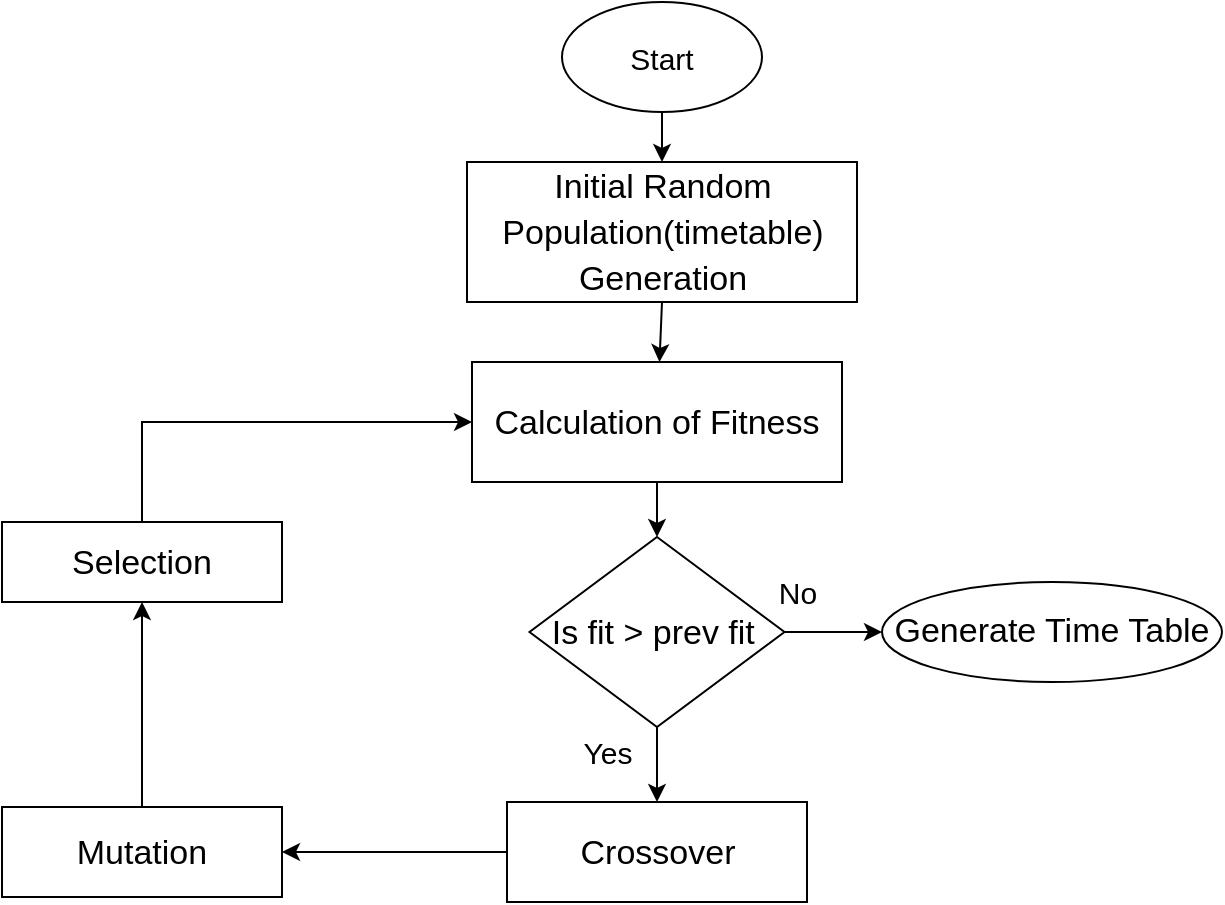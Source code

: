 <mxfile version="20.4.0" type="device"><diagram id="OKt4SNBmMrr-NTOvda7A" name="Page-1"><mxGraphModel dx="868" dy="450" grid="1" gridSize="10" guides="1" tooltips="1" connect="1" arrows="1" fold="1" page="1" pageScale="1" pageWidth="1100" pageHeight="1700" math="0" shadow="0"><root><mxCell id="0"/><mxCell id="1" parent="0"/><mxCell id="EZpeOJiI_bhG1Sc6SB0m-1" value="&lt;font style=&quot;font-size: 15px;&quot;&gt;Start&lt;/font&gt;" style="ellipse;whiteSpace=wrap;html=1;" vertex="1" parent="1"><mxGeometry x="390" y="10" width="100" height="55" as="geometry"/></mxCell><mxCell id="EZpeOJiI_bhG1Sc6SB0m-2" value="&lt;font style=&quot;font-size: 17px;&quot;&gt;Initial Random Population(timetable) Generation&lt;/font&gt;" style="rounded=0;whiteSpace=wrap;html=1;fontSize=19;" vertex="1" parent="1"><mxGeometry x="342.5" y="90" width="195" height="70" as="geometry"/></mxCell><mxCell id="EZpeOJiI_bhG1Sc6SB0m-3" value="&lt;font style=&quot;font-size: 17px;&quot;&gt;Calculation of Fitness&lt;/font&gt;" style="rounded=0;whiteSpace=wrap;html=1;fontSize=19;" vertex="1" parent="1"><mxGeometry x="345" y="190" width="185" height="60" as="geometry"/></mxCell><mxCell id="EZpeOJiI_bhG1Sc6SB0m-4" value="&lt;font style=&quot;font-size: 17px;&quot;&gt;Is fit &amp;gt; prev fit&amp;nbsp;&lt;/font&gt;" style="rhombus;whiteSpace=wrap;html=1;fontSize=19;" vertex="1" parent="1"><mxGeometry x="373.75" y="277.5" width="127.5" height="95" as="geometry"/></mxCell><mxCell id="EZpeOJiI_bhG1Sc6SB0m-5" value="&lt;font style=&quot;font-size: 17px;&quot;&gt;Crossover&lt;/font&gt;" style="rounded=0;whiteSpace=wrap;html=1;fontSize=19;" vertex="1" parent="1"><mxGeometry x="362.5" y="410" width="150" height="50" as="geometry"/></mxCell><mxCell id="EZpeOJiI_bhG1Sc6SB0m-6" value="&lt;font style=&quot;font-size: 17px;&quot;&gt;Mutation&lt;/font&gt;" style="rounded=0;whiteSpace=wrap;html=1;fontSize=19;" vertex="1" parent="1"><mxGeometry x="110" y="412.5" width="140" height="45" as="geometry"/></mxCell><mxCell id="EZpeOJiI_bhG1Sc6SB0m-7" value="&lt;font style=&quot;font-size: 17px;&quot;&gt;Selection&lt;/font&gt;" style="rounded=0;whiteSpace=wrap;html=1;fontSize=19;" vertex="1" parent="1"><mxGeometry x="110" y="270" width="140" height="40" as="geometry"/></mxCell><mxCell id="EZpeOJiI_bhG1Sc6SB0m-8" value="&lt;font style=&quot;font-size: 17px;&quot;&gt;Generate Time Table&lt;/font&gt;" style="ellipse;whiteSpace=wrap;html=1;" vertex="1" parent="1"><mxGeometry x="550" y="300" width="170" height="50" as="geometry"/></mxCell><mxCell id="EZpeOJiI_bhG1Sc6SB0m-9" value="" style="endArrow=classic;html=1;rounded=0;fontSize=19;exitX=0.5;exitY=1;exitDx=0;exitDy=0;entryX=0.5;entryY=0;entryDx=0;entryDy=0;" edge="1" parent="1" source="EZpeOJiI_bhG1Sc6SB0m-1" target="EZpeOJiI_bhG1Sc6SB0m-2"><mxGeometry width="50" height="50" relative="1" as="geometry"><mxPoint x="420" y="260" as="sourcePoint"/><mxPoint x="470" y="210" as="targetPoint"/></mxGeometry></mxCell><mxCell id="EZpeOJiI_bhG1Sc6SB0m-10" value="" style="endArrow=classic;html=1;rounded=0;fontSize=19;exitX=0.5;exitY=1;exitDx=0;exitDy=0;" edge="1" parent="1" source="EZpeOJiI_bhG1Sc6SB0m-2" target="EZpeOJiI_bhG1Sc6SB0m-3"><mxGeometry width="50" height="50" relative="1" as="geometry"><mxPoint x="420" y="260" as="sourcePoint"/><mxPoint x="470" y="210" as="targetPoint"/></mxGeometry></mxCell><mxCell id="EZpeOJiI_bhG1Sc6SB0m-11" value="" style="endArrow=classic;html=1;rounded=0;fontSize=19;exitX=0.5;exitY=1;exitDx=0;exitDy=0;entryX=0.5;entryY=0;entryDx=0;entryDy=0;" edge="1" parent="1" source="EZpeOJiI_bhG1Sc6SB0m-3" target="EZpeOJiI_bhG1Sc6SB0m-4"><mxGeometry width="50" height="50" relative="1" as="geometry"><mxPoint x="420" y="260" as="sourcePoint"/><mxPoint x="680" y="120" as="targetPoint"/></mxGeometry></mxCell><mxCell id="EZpeOJiI_bhG1Sc6SB0m-13" value="" style="endArrow=classic;html=1;rounded=0;fontSize=15;exitX=0.5;exitY=1;exitDx=0;exitDy=0;entryX=0.5;entryY=0;entryDx=0;entryDy=0;" edge="1" parent="1" source="EZpeOJiI_bhG1Sc6SB0m-4" target="EZpeOJiI_bhG1Sc6SB0m-5"><mxGeometry width="50" height="50" relative="1" as="geometry"><mxPoint x="400" y="460" as="sourcePoint"/><mxPoint x="450" y="410" as="targetPoint"/></mxGeometry></mxCell><mxCell id="EZpeOJiI_bhG1Sc6SB0m-14" value="" style="endArrow=classic;html=1;rounded=0;fontSize=15;exitX=0;exitY=0.5;exitDx=0;exitDy=0;entryX=1;entryY=0.5;entryDx=0;entryDy=0;" edge="1" parent="1" source="EZpeOJiI_bhG1Sc6SB0m-5" target="EZpeOJiI_bhG1Sc6SB0m-6"><mxGeometry width="50" height="50" relative="1" as="geometry"><mxPoint x="400" y="460" as="sourcePoint"/><mxPoint x="450" y="410" as="targetPoint"/></mxGeometry></mxCell><mxCell id="EZpeOJiI_bhG1Sc6SB0m-15" value="" style="endArrow=classic;html=1;rounded=0;fontSize=15;exitX=0.5;exitY=0;exitDx=0;exitDy=0;entryX=0.5;entryY=1;entryDx=0;entryDy=0;" edge="1" parent="1" source="EZpeOJiI_bhG1Sc6SB0m-6" target="EZpeOJiI_bhG1Sc6SB0m-7"><mxGeometry width="50" height="50" relative="1" as="geometry"><mxPoint x="400" y="460" as="sourcePoint"/><mxPoint x="450" y="410" as="targetPoint"/></mxGeometry></mxCell><mxCell id="EZpeOJiI_bhG1Sc6SB0m-16" value="" style="endArrow=classic;html=1;rounded=0;fontSize=15;exitX=0.5;exitY=0;exitDx=0;exitDy=0;entryX=0;entryY=0.5;entryDx=0;entryDy=0;" edge="1" parent="1" source="EZpeOJiI_bhG1Sc6SB0m-7" target="EZpeOJiI_bhG1Sc6SB0m-3"><mxGeometry width="50" height="50" relative="1" as="geometry"><mxPoint x="190" y="340" as="sourcePoint"/><mxPoint x="340" y="290" as="targetPoint"/><Array as="points"><mxPoint x="180" y="220"/></Array></mxGeometry></mxCell><mxCell id="EZpeOJiI_bhG1Sc6SB0m-17" value="" style="endArrow=classic;html=1;rounded=0;fontSize=15;exitX=1;exitY=0.5;exitDx=0;exitDy=0;entryX=0;entryY=0.5;entryDx=0;entryDy=0;" edge="1" parent="1" source="EZpeOJiI_bhG1Sc6SB0m-4" target="EZpeOJiI_bhG1Sc6SB0m-8"><mxGeometry width="50" height="50" relative="1" as="geometry"><mxPoint x="400" y="360" as="sourcePoint"/><mxPoint x="450" y="310" as="targetPoint"/></mxGeometry></mxCell><mxCell id="EZpeOJiI_bhG1Sc6SB0m-19" value="Yes" style="text;html=1;strokeColor=none;fillColor=none;align=center;verticalAlign=middle;whiteSpace=wrap;rounded=0;fontSize=15;" vertex="1" parent="1"><mxGeometry x="382.5" y="370" width="60" height="30" as="geometry"/></mxCell><mxCell id="EZpeOJiI_bhG1Sc6SB0m-21" value="No" style="text;html=1;strokeColor=none;fillColor=none;align=center;verticalAlign=middle;whiteSpace=wrap;rounded=0;fontSize=15;" vertex="1" parent="1"><mxGeometry x="477.5" y="290" width="60" height="30" as="geometry"/></mxCell></root></mxGraphModel></diagram></mxfile>